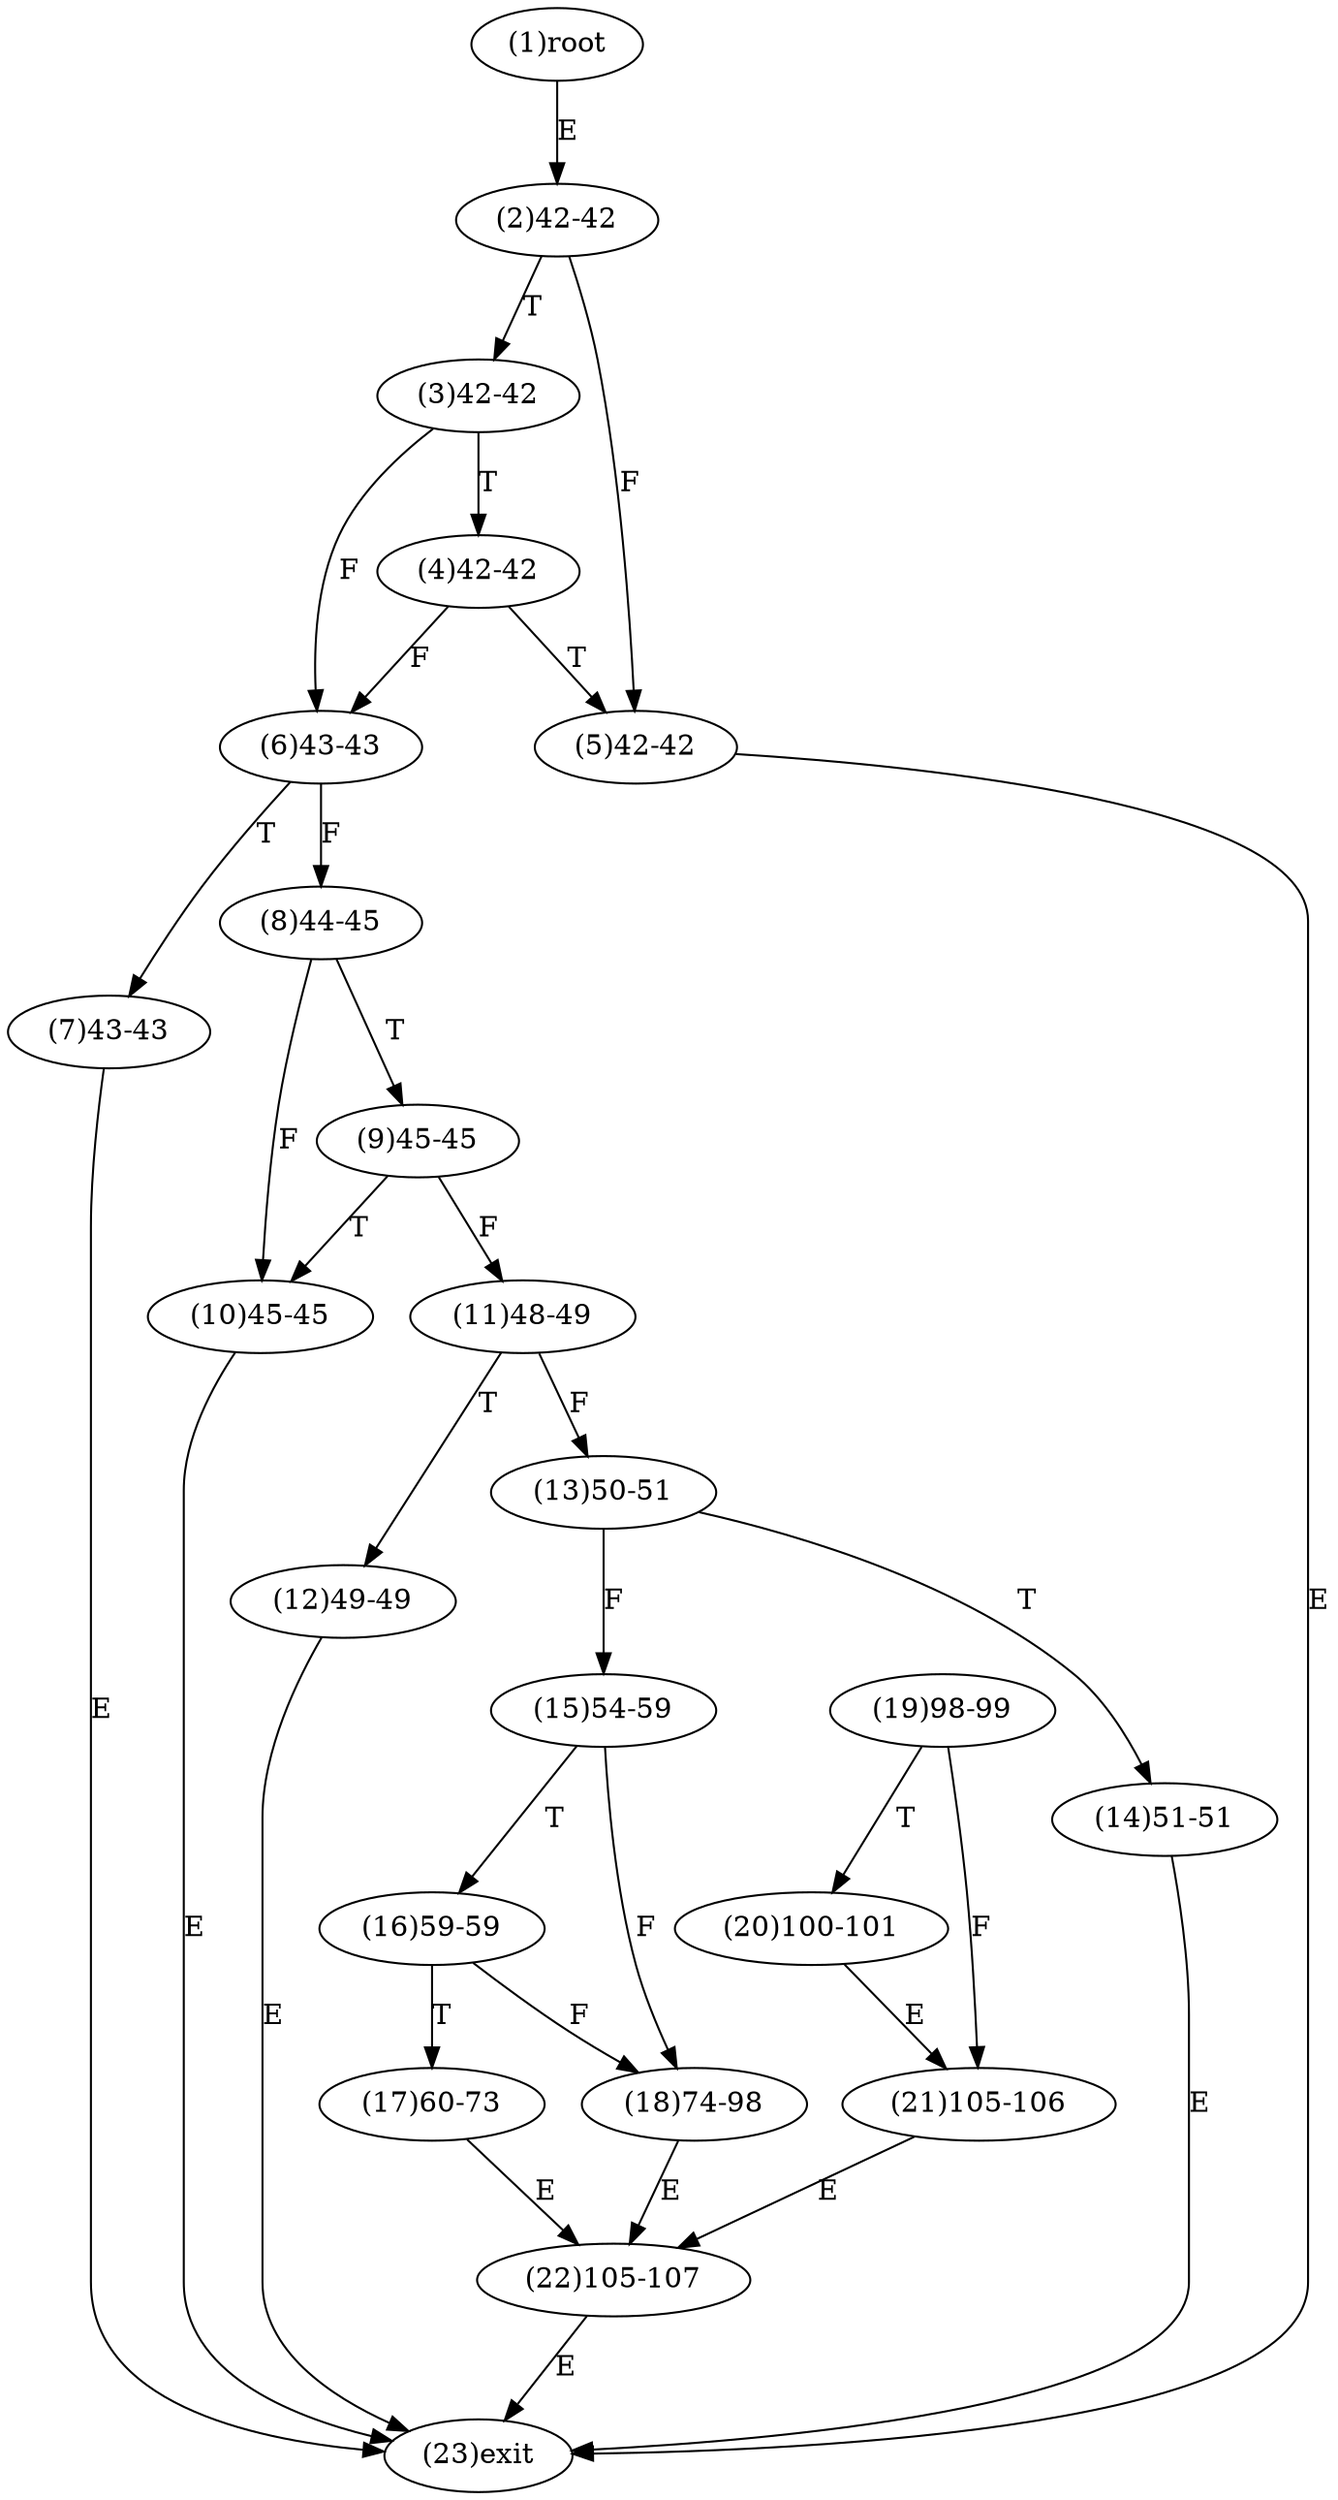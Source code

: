digraph "" { 
1[ label="(1)root"];
2[ label="(2)42-42"];
3[ label="(3)42-42"];
4[ label="(4)42-42"];
5[ label="(5)42-42"];
6[ label="(6)43-43"];
7[ label="(7)43-43"];
8[ label="(8)44-45"];
9[ label="(9)45-45"];
10[ label="(10)45-45"];
11[ label="(11)48-49"];
12[ label="(12)49-49"];
13[ label="(13)50-51"];
14[ label="(14)51-51"];
15[ label="(15)54-59"];
17[ label="(17)60-73"];
16[ label="(16)59-59"];
19[ label="(19)98-99"];
18[ label="(18)74-98"];
21[ label="(21)105-106"];
20[ label="(20)100-101"];
23[ label="(23)exit"];
22[ label="(22)105-107"];
1->2[ label="E"];
2->5[ label="F"];
2->3[ label="T"];
3->6[ label="F"];
3->4[ label="T"];
4->6[ label="F"];
4->5[ label="T"];
5->23[ label="E"];
6->8[ label="F"];
6->7[ label="T"];
7->23[ label="E"];
8->10[ label="F"];
8->9[ label="T"];
9->11[ label="F"];
9->10[ label="T"];
10->23[ label="E"];
11->13[ label="F"];
11->12[ label="T"];
12->23[ label="E"];
13->15[ label="F"];
13->14[ label="T"];
14->23[ label="E"];
15->18[ label="F"];
15->16[ label="T"];
16->18[ label="F"];
16->17[ label="T"];
17->22[ label="E"];
18->22[ label="E"];
19->21[ label="F"];
19->20[ label="T"];
20->21[ label="E"];
21->22[ label="E"];
22->23[ label="E"];
}